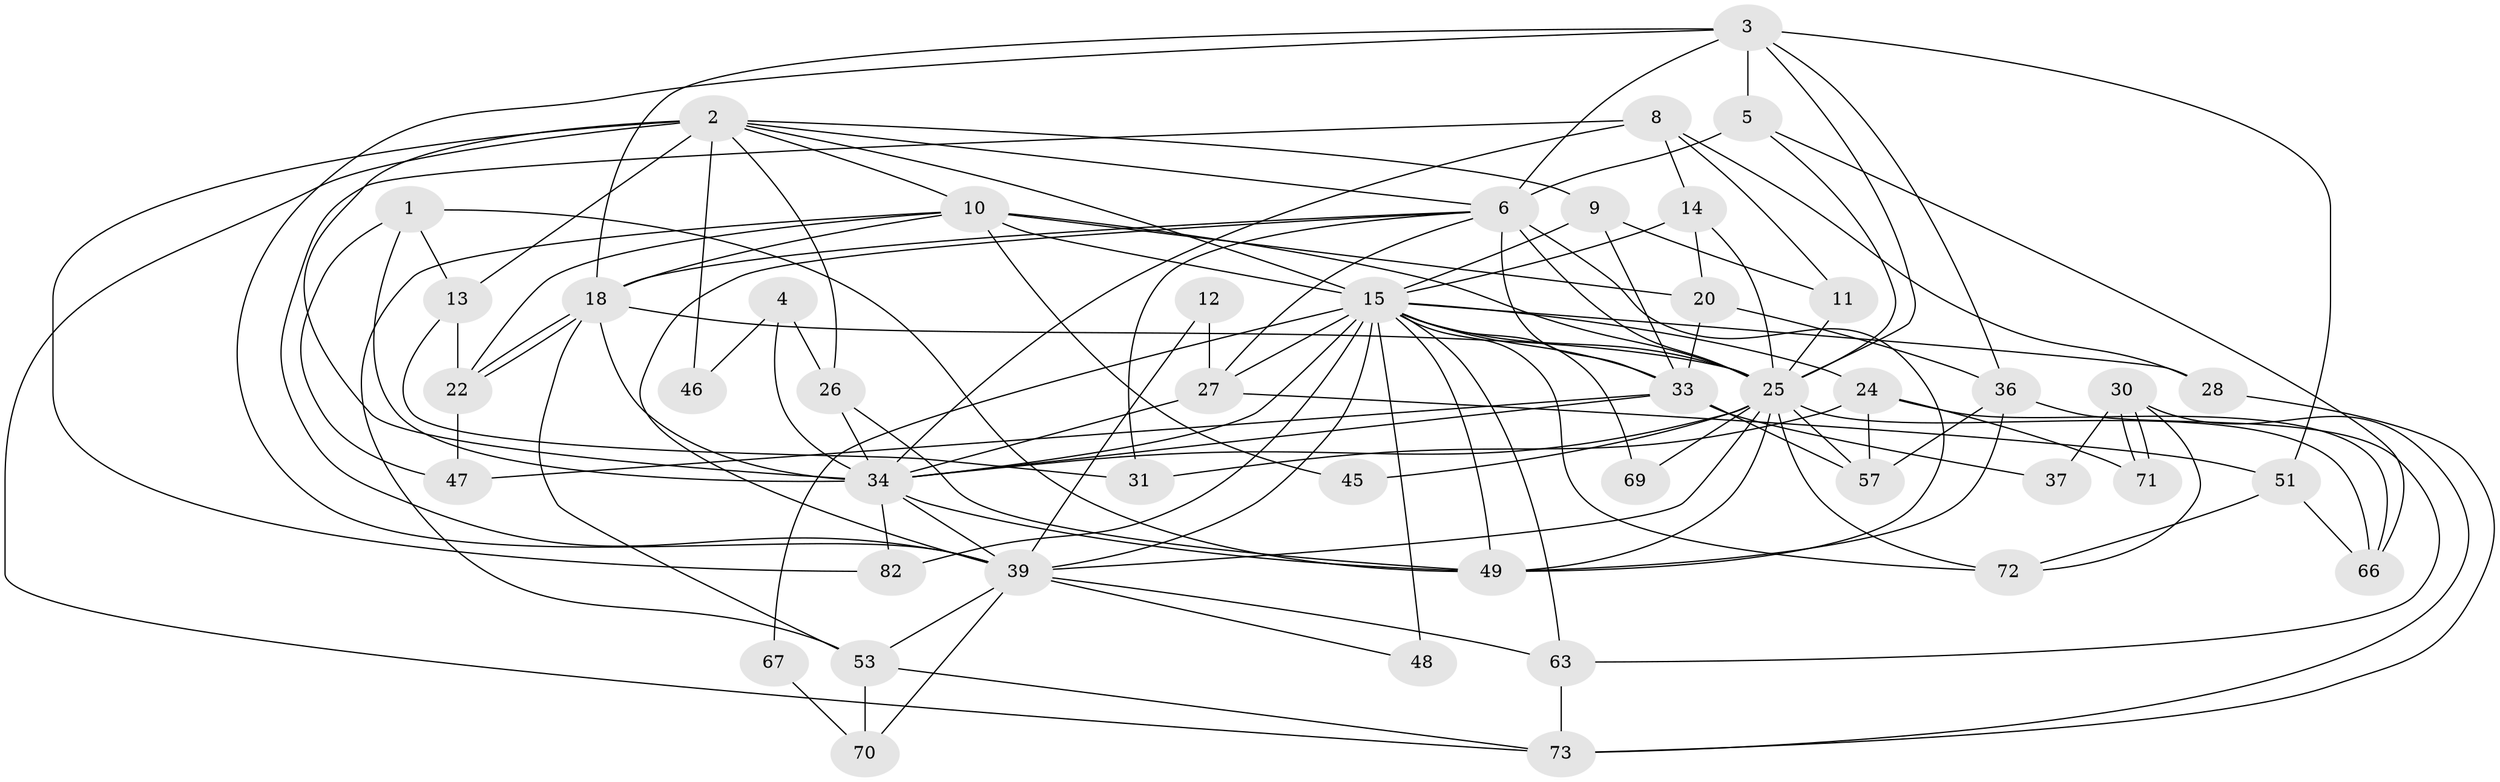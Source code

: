 // original degree distribution, {4: 0.29347826086956524, 6: 0.08695652173913043, 5: 0.2391304347826087, 3: 0.18478260869565216, 2: 0.16304347826086957, 7: 0.03260869565217391}
// Generated by graph-tools (version 1.1) at 2025/15/03/09/25 04:15:05]
// undirected, 46 vertices, 121 edges
graph export_dot {
graph [start="1"]
  node [color=gray90,style=filled];
  1;
  2 [super="+19"];
  3 [super="+16"];
  4;
  5 [super="+80"];
  6 [super="+7+77+23"];
  8 [super="+17+44"];
  9;
  10 [super="+21+54"];
  11;
  12;
  13 [super="+61"];
  14 [super="+62"];
  15 [super="+38+79+74+29"];
  18 [super="+41"];
  20;
  22;
  24 [super="+43"];
  25 [super="+91+59+50"];
  26;
  27;
  28;
  30;
  31;
  33 [super="+40"];
  34 [super="+35+56"];
  36;
  37;
  39 [super="+76+88"];
  45;
  46;
  47;
  48;
  49 [super="+78"];
  51 [super="+75"];
  53 [super="+60+55"];
  57 [super="+83"];
  63;
  66;
  67;
  69;
  70;
  71;
  72;
  73;
  82;
  1 -- 47;
  1 -- 49;
  1 -- 34;
  1 -- 13;
  2 -- 73;
  2 -- 13;
  2 -- 34 [weight=2];
  2 -- 82;
  2 -- 26;
  2 -- 9;
  2 -- 46;
  2 -- 15;
  2 -- 6;
  2 -- 10;
  3 -- 36;
  3 -- 5;
  3 -- 25;
  3 -- 51;
  3 -- 39;
  3 -- 18;
  3 -- 6;
  4 -- 34;
  4 -- 26;
  4 -- 46;
  5 -- 6 [weight=3];
  5 -- 66;
  5 -- 25;
  6 -- 27;
  6 -- 49;
  6 -- 39;
  6 -- 25 [weight=3];
  6 -- 18;
  6 -- 31;
  6 -- 33;
  8 -- 11;
  8 -- 28;
  8 -- 14;
  8 -- 34;
  8 -- 39;
  9 -- 11;
  9 -- 15;
  9 -- 33;
  10 -- 20;
  10 -- 15 [weight=2];
  10 -- 18;
  10 -- 22;
  10 -- 53 [weight=2];
  10 -- 45;
  10 -- 25;
  11 -- 25;
  12 -- 27;
  12 -- 39;
  13 -- 22;
  13 -- 31;
  14 -- 20;
  14 -- 15 [weight=2];
  14 -- 25 [weight=2];
  15 -- 28;
  15 -- 39 [weight=2];
  15 -- 69;
  15 -- 48 [weight=2];
  15 -- 67;
  15 -- 25 [weight=2];
  15 -- 34 [weight=2];
  15 -- 72;
  15 -- 49;
  15 -- 82;
  15 -- 27;
  15 -- 63;
  15 -- 24;
  15 -- 33;
  18 -- 22;
  18 -- 22;
  18 -- 25 [weight=2];
  18 -- 53;
  18 -- 34;
  20 -- 36;
  20 -- 33 [weight=2];
  22 -- 47;
  24 -- 66;
  24 -- 31;
  24 -- 71;
  24 -- 57;
  25 -- 69;
  25 -- 66;
  25 -- 72;
  25 -- 45;
  25 -- 34;
  25 -- 57 [weight=2];
  25 -- 39;
  25 -- 49;
  26 -- 49;
  26 -- 34;
  27 -- 51;
  27 -- 34;
  28 -- 73;
  30 -- 71;
  30 -- 71;
  30 -- 72;
  30 -- 37;
  30 -- 73;
  33 -- 37;
  33 -- 47;
  33 -- 34;
  33 -- 57;
  34 -- 82;
  34 -- 49;
  34 -- 39;
  36 -- 49;
  36 -- 63;
  36 -- 57;
  39 -- 48;
  39 -- 63;
  39 -- 53;
  39 -- 70;
  51 -- 72;
  51 -- 66;
  53 -- 70;
  53 -- 73;
  63 -- 73;
  67 -- 70;
}

